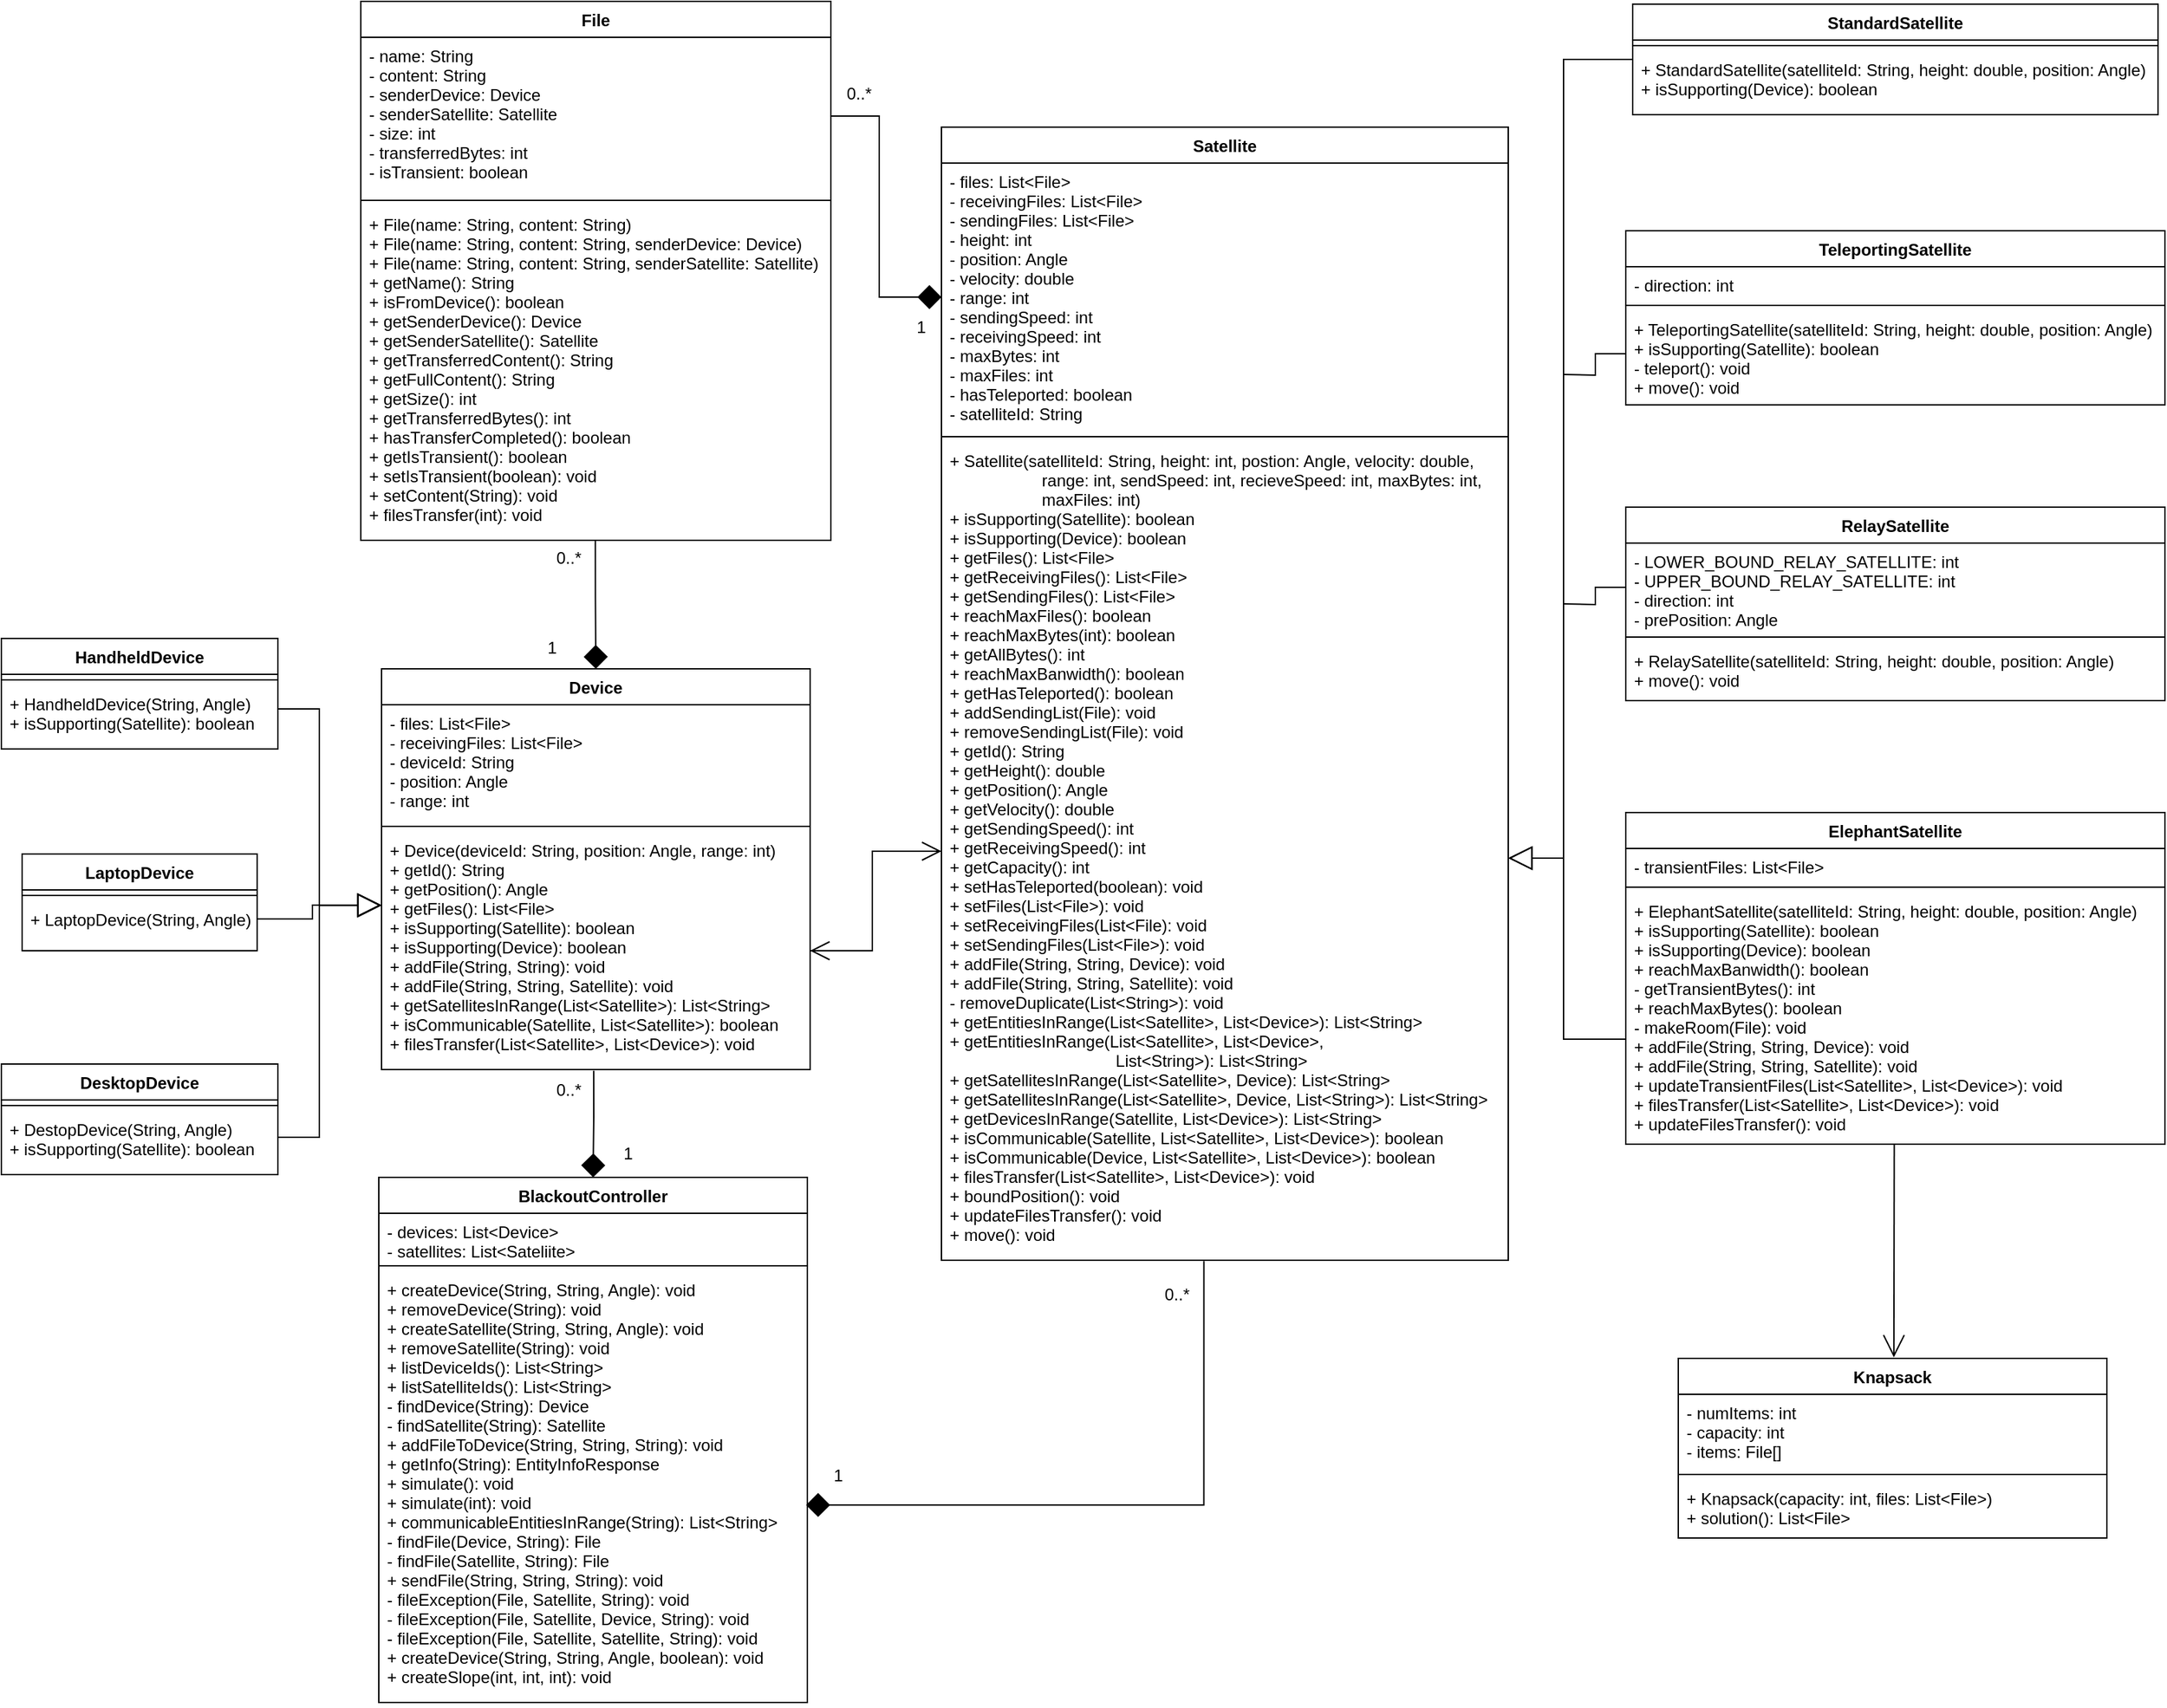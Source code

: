 <mxfile version="20.4.0" type="device"><diagram id="C5RBs43oDa-KdzZeNtuy" name="Page-1"><mxGraphModel dx="3793" dy="2566" grid="1" gridSize="10" guides="1" tooltips="1" connect="0" arrows="1" fold="1" page="1" pageScale="1" pageWidth="827" pageHeight="1169" math="0" shadow="0"><root><mxCell id="WIyWlLk6GJQsqaUBKTNV-0"/><mxCell id="WIyWlLk6GJQsqaUBKTNV-1" parent="WIyWlLk6GJQsqaUBKTNV-0"/><mxCell id="zkfFHV4jXpPFQw0GAbJ--0" value="Device" style="swimlane;fontStyle=1;align=center;verticalAlign=top;childLayout=stackLayout;horizontal=1;startSize=26;horizontalStack=0;resizeParent=1;resizeLast=0;collapsible=1;marginBottom=0;rounded=0;shadow=0;strokeWidth=1;" parent="WIyWlLk6GJQsqaUBKTNV-1" vertex="1"><mxGeometry x="145" y="-99" width="310" height="290" as="geometry"><mxRectangle x="230" y="140" width="160" height="26" as="alternateBounds"/></mxGeometry></mxCell><mxCell id="zkfFHV4jXpPFQw0GAbJ--1" value="- files: List&lt;File&gt;&#10;- receivingFiles: List&lt;File&gt;&#10;- deviceId: String&#10;- position: Angle&#10;- range: int" style="text;align=left;verticalAlign=top;spacingLeft=4;spacingRight=4;overflow=hidden;rotatable=0;points=[[0,0.5],[1,0.5]];portConstraint=eastwest;" parent="zkfFHV4jXpPFQw0GAbJ--0" vertex="1"><mxGeometry y="26" width="310" height="84" as="geometry"/></mxCell><mxCell id="zkfFHV4jXpPFQw0GAbJ--4" value="" style="line;html=1;strokeWidth=1;align=left;verticalAlign=middle;spacingTop=-1;spacingLeft=3;spacingRight=3;rotatable=0;labelPosition=right;points=[];portConstraint=eastwest;" parent="zkfFHV4jXpPFQw0GAbJ--0" vertex="1"><mxGeometry y="110" width="310" height="8" as="geometry"/></mxCell><mxCell id="zkfFHV4jXpPFQw0GAbJ--5" value="+ Device(deviceId: String, position: Angle, range: int)&#10;+ getId(): String&#10;+ getPosition(): Angle&#10;+ getFiles(): List&lt;File&gt;&#10;+ isSupporting(Satellite): boolean&#10;+ isSupporting(Device): boolean&#10;+ addFile(String, String): void&#10;+ addFile(String, String, Satellite): void&#10;+ getSatellitesInRange(List&lt;Satellite&gt;): List&lt;String&gt;&#10;+ isCommunicable(Satellite, List&lt;Satellite&gt;): boolean&#10;+ filesTransfer(List&lt;Satellite&gt;, List&lt;Device&gt;): void" style="text;align=left;verticalAlign=top;spacingLeft=4;spacingRight=4;overflow=hidden;rotatable=0;points=[[0,0.5],[1,0.5]];portConstraint=eastwest;" parent="zkfFHV4jXpPFQw0GAbJ--0" vertex="1"><mxGeometry y="118" width="310" height="172" as="geometry"/></mxCell><mxCell id="zkfFHV4jXpPFQw0GAbJ--6" value="HandheldDevice" style="swimlane;fontStyle=1;align=center;verticalAlign=top;childLayout=stackLayout;horizontal=1;startSize=26;horizontalStack=0;resizeParent=1;resizeLast=0;collapsible=1;marginBottom=0;rounded=0;shadow=0;strokeWidth=1;" parent="WIyWlLk6GJQsqaUBKTNV-1" vertex="1"><mxGeometry x="-130" y="-121" width="200" height="80" as="geometry"><mxRectangle x="130" y="380" width="160" height="26" as="alternateBounds"/></mxGeometry></mxCell><mxCell id="zkfFHV4jXpPFQw0GAbJ--9" value="" style="line;html=1;strokeWidth=1;align=left;verticalAlign=middle;spacingTop=-1;spacingLeft=3;spacingRight=3;rotatable=0;labelPosition=right;points=[];portConstraint=eastwest;" parent="zkfFHV4jXpPFQw0GAbJ--6" vertex="1"><mxGeometry y="26" width="200" height="8" as="geometry"/></mxCell><mxCell id="zkfFHV4jXpPFQw0GAbJ--11" value="+ HandheldDevice(String, Angle)&#10;+ isSupporting(Satellite): boolean" style="text;align=left;verticalAlign=top;spacingLeft=4;spacingRight=4;overflow=hidden;rotatable=0;points=[[0,0.5],[1,0.5]];portConstraint=eastwest;" parent="zkfFHV4jXpPFQw0GAbJ--6" vertex="1"><mxGeometry y="34" width="200" height="46" as="geometry"/></mxCell><mxCell id="nNRCsOj302JkvSV0dIT5-0" value="LaptopDevice" style="swimlane;fontStyle=1;align=center;verticalAlign=top;childLayout=stackLayout;horizontal=1;startSize=26;horizontalStack=0;resizeParent=1;resizeLast=0;collapsible=1;marginBottom=0;rounded=0;shadow=0;strokeWidth=1;" parent="WIyWlLk6GJQsqaUBKTNV-1" vertex="1"><mxGeometry x="-115" y="35" width="170" height="70" as="geometry"><mxRectangle x="130" y="380" width="160" height="26" as="alternateBounds"/></mxGeometry></mxCell><mxCell id="nNRCsOj302JkvSV0dIT5-3" value="" style="line;html=1;strokeWidth=1;align=left;verticalAlign=middle;spacingTop=-1;spacingLeft=3;spacingRight=3;rotatable=0;labelPosition=right;points=[];portConstraint=eastwest;" parent="nNRCsOj302JkvSV0dIT5-0" vertex="1"><mxGeometry y="26" width="170" height="8" as="geometry"/></mxCell><mxCell id="nNRCsOj302JkvSV0dIT5-5" value="+ LaptopDevice(String, Angle)" style="text;align=left;verticalAlign=top;spacingLeft=4;spacingRight=4;overflow=hidden;rotatable=0;points=[[0,0.5],[1,0.5]];portConstraint=eastwest;" parent="nNRCsOj302JkvSV0dIT5-0" vertex="1"><mxGeometry y="34" width="170" height="26" as="geometry"/></mxCell><mxCell id="nNRCsOj302JkvSV0dIT5-45" style="edgeStyle=orthogonalEdgeStyle;rounded=0;orthogonalLoop=1;jettySize=auto;html=1;exitX=1;exitY=0.5;exitDx=0;exitDy=0;entryX=0;entryY=0.5;entryDx=0;entryDy=0;strokeWidth=1;endArrow=block;endFill=0;endSize=15;" parent="WIyWlLk6GJQsqaUBKTNV-1" edge="1"><mxGeometry relative="1" as="geometry"><Array as="points"><mxPoint x="70" y="240"/><mxPoint x="100" y="240"/><mxPoint x="100" y="72"/></Array><mxPoint x="70.0" y="194" as="sourcePoint"/><mxPoint x="145.0" y="72" as="targetPoint"/></mxGeometry></mxCell><mxCell id="nNRCsOj302JkvSV0dIT5-8" value="DesktopDevice" style="swimlane;fontStyle=1;align=center;verticalAlign=top;childLayout=stackLayout;horizontal=1;startSize=26;horizontalStack=0;resizeParent=1;resizeLast=0;collapsible=1;marginBottom=0;rounded=0;shadow=0;strokeWidth=1;" parent="WIyWlLk6GJQsqaUBKTNV-1" vertex="1"><mxGeometry x="-130" y="187" width="200" height="80" as="geometry"><mxRectangle x="130" y="380" width="160" height="26" as="alternateBounds"/></mxGeometry></mxCell><mxCell id="nNRCsOj302JkvSV0dIT5-9" value="" style="line;html=1;strokeWidth=1;align=left;verticalAlign=middle;spacingTop=-1;spacingLeft=3;spacingRight=3;rotatable=0;labelPosition=right;points=[];portConstraint=eastwest;" parent="nNRCsOj302JkvSV0dIT5-8" vertex="1"><mxGeometry y="26" width="200" height="8" as="geometry"/></mxCell><mxCell id="nNRCsOj302JkvSV0dIT5-10" value="+ DestopDevice(String, Angle)&#10;+ isSupporting(Satellite): boolean" style="text;align=left;verticalAlign=top;spacingLeft=4;spacingRight=4;overflow=hidden;rotatable=0;points=[[0,0.5],[1,0.5]];portConstraint=eastwest;" parent="nNRCsOj302JkvSV0dIT5-8" vertex="1"><mxGeometry y="34" width="200" height="46" as="geometry"/></mxCell><mxCell id="nNRCsOj302JkvSV0dIT5-15" value="File" style="swimlane;fontStyle=1;align=center;verticalAlign=top;childLayout=stackLayout;horizontal=1;startSize=26;horizontalStack=0;resizeParent=1;resizeLast=0;collapsible=1;marginBottom=0;rounded=0;shadow=0;strokeWidth=1;" parent="WIyWlLk6GJQsqaUBKTNV-1" vertex="1"><mxGeometry x="130" y="-582" width="340" height="390" as="geometry"><mxRectangle x="230" y="140" width="160" height="26" as="alternateBounds"/></mxGeometry></mxCell><mxCell id="nNRCsOj302JkvSV0dIT5-16" value="- name: String&#10;- content: String&#10;- senderDevice: Device&#10;- senderSatellite: Satellite&#10;- size: int&#10;- transferredBytes: int&#10;- isTransient: boolean" style="text;align=left;verticalAlign=top;spacingLeft=4;spacingRight=4;overflow=hidden;rotatable=0;points=[[0,0.5],[1,0.5]];portConstraint=eastwest;" parent="nNRCsOj302JkvSV0dIT5-15" vertex="1"><mxGeometry y="26" width="340" height="114" as="geometry"/></mxCell><mxCell id="nNRCsOj302JkvSV0dIT5-17" value="" style="line;html=1;strokeWidth=1;align=left;verticalAlign=middle;spacingTop=-1;spacingLeft=3;spacingRight=3;rotatable=0;labelPosition=right;points=[];portConstraint=eastwest;" parent="nNRCsOj302JkvSV0dIT5-15" vertex="1"><mxGeometry y="140" width="340" height="8" as="geometry"/></mxCell><mxCell id="nNRCsOj302JkvSV0dIT5-18" value="+ File(name: String, content: String)&#10;+ File(name: String, content: String, senderDevice: Device)&#10;+ File(name: String, content: String, senderSatellite: Satellite)&#10;+ getName(): String&#10;+ isFromDevice(): boolean&#10;+ getSenderDevice(): Device&#10;+ getSenderSatellite(): Satellite&#10;+ getTransferredContent(): String&#10;+ getFullContent(): String&#10;+ getSize(): int&#10;+ getTransferredBytes(): int&#10;+ hasTransferCompleted(): boolean&#10;+ getIsTransient(): boolean&#10;+ setIsTransient(boolean): void&#10;+ setContent(String): void&#10;+ filesTransfer(int): void" style="text;align=left;verticalAlign=top;spacingLeft=4;spacingRight=4;overflow=hidden;rotatable=0;points=[[0,0.5],[1,0.5]];portConstraint=eastwest;" parent="nNRCsOj302JkvSV0dIT5-15" vertex="1"><mxGeometry y="148" width="340" height="242" as="geometry"/></mxCell><mxCell id="nNRCsOj302JkvSV0dIT5-22" value="1" style="text;html=1;align=center;verticalAlign=middle;resizable=0;points=[];autosize=1;strokeColor=none;fillColor=none;" parent="WIyWlLk6GJQsqaUBKTNV-1" vertex="1"><mxGeometry x="253" y="-129" width="30" height="30" as="geometry"/></mxCell><mxCell id="nNRCsOj302JkvSV0dIT5-23" value="0..*" style="text;html=1;align=center;verticalAlign=middle;resizable=0;points=[];autosize=1;strokeColor=none;fillColor=none;" parent="WIyWlLk6GJQsqaUBKTNV-1" vertex="1"><mxGeometry x="260" y="-194" width="40" height="30" as="geometry"/></mxCell><mxCell id="nNRCsOj302JkvSV0dIT5-24" value="Satellite" style="swimlane;fontStyle=1;align=center;verticalAlign=top;childLayout=stackLayout;horizontal=1;startSize=26;horizontalStack=0;resizeParent=1;resizeLast=0;collapsible=1;marginBottom=0;rounded=0;shadow=0;strokeWidth=1;" parent="WIyWlLk6GJQsqaUBKTNV-1" vertex="1"><mxGeometry x="550" y="-491" width="410" height="820" as="geometry"><mxRectangle x="230" y="140" width="160" height="26" as="alternateBounds"/></mxGeometry></mxCell><mxCell id="nNRCsOj302JkvSV0dIT5-25" value="- files: List&lt;File&gt;&#10;- receivingFiles: List&lt;File&gt;&#10;- sendingFiles: List&lt;File&gt;&#10;- height: int&#10;- position: Angle&#10;- velocity: double&#10;- range: int&#10;- sendingSpeed: int&#10;- receivingSpeed: int&#10;- maxBytes: int&#10;- maxFiles: int&#10;- hasTeleported: boolean&#10;- satelliteId: String" style="text;align=left;verticalAlign=top;spacingLeft=4;spacingRight=4;overflow=hidden;rotatable=0;points=[[0,0.5],[1,0.5]];portConstraint=eastwest;" parent="nNRCsOj302JkvSV0dIT5-24" vertex="1"><mxGeometry y="26" width="410" height="194" as="geometry"/></mxCell><mxCell id="nNRCsOj302JkvSV0dIT5-26" value="" style="line;html=1;strokeWidth=1;align=left;verticalAlign=middle;spacingTop=-1;spacingLeft=3;spacingRight=3;rotatable=0;labelPosition=right;points=[];portConstraint=eastwest;" parent="nNRCsOj302JkvSV0dIT5-24" vertex="1"><mxGeometry y="220" width="410" height="8" as="geometry"/></mxCell><mxCell id="nNRCsOj302JkvSV0dIT5-27" value="+ Satellite(satelliteId: String, height: int, postion: Angle, velocity: double,&#10;                    range: int, sendSpeed: int, recieveSpeed: int, maxBytes: int,&#10;                    maxFiles: int)&#10;+ isSupporting(Satellite): boolean&#10;+ isSupporting(Device): boolean&#10;+ getFiles(): List&lt;File&gt;&#10;+ getReceivingFiles(): List&lt;File&gt;&#10;+ getSendingFiles(): List&lt;File&gt;&#10;+ reachMaxFiles(): boolean&#10;+ reachMaxBytes(int): boolean&#10;+ getAllBytes(): int&#10;+ reachMaxBanwidth(): boolean&#10;+ getHasTeleported(): boolean&#10;+ addSendingList(File): void&#10;+ removeSendingList(File): void&#10;+ getId(): String&#10;+ getHeight(): double&#10;+ getPosition(): Angle&#10;+ getVelocity(): double&#10;+ getSendingSpeed(): int&#10;+ getReceivingSpeed(): int&#10;+ getCapacity(): int&#10;+ setHasTeleported(boolean): void&#10;+ setFiles(List&lt;File&gt;): void&#10;+ setReceivingFiles(List&lt;File): void&#10;+ setSendingFiles(List&lt;File&gt;): void&#10;+ addFile(String, String, Device): void&#10;+ addFile(String, String, Satellite): void&#10;- removeDuplicate(List&lt;String&gt;): void&#10;+ getEntitiesInRange(List&lt;Satellite&gt;, List&lt;Device&gt;): List&lt;String&gt;&#10;+ getEntitiesInRange(List&lt;Satellite&gt;, List&lt;Device&gt;, &#10;                                    List&lt;String&gt;): List&lt;String&gt;&#10;+ getSatellitesInRange(List&lt;Satellite&gt;, Device): List&lt;String&gt;&#10;+ getSatellitesInRange(List&lt;Satellite&gt;, Device, List&lt;String&gt;): List&lt;String&gt;&#10;+ getDevicesInRange(Satellite, List&lt;Device&gt;): List&lt;String&gt;&#10;+ isCommunicable(Satellite, List&lt;Satellite&gt;, List&lt;Device&gt;): boolean&#10;+ isCommunicable(Device, List&lt;Satellite&gt;, List&lt;Device&gt;): boolean&#10;+ filesTransfer(List&lt;Satellite&gt;, List&lt;Device&gt;): void&#10;+ boundPosition(): void&#10;+ updateFilesTransfer(): void&#10;+ move(): void" style="text;align=left;verticalAlign=top;spacingLeft=4;spacingRight=4;overflow=hidden;rotatable=0;points=[[0,0.5],[1,0.5]];portConstraint=eastwest;" parent="nNRCsOj302JkvSV0dIT5-24" vertex="1"><mxGeometry y="228" width="410" height="592" as="geometry"/></mxCell><mxCell id="nNRCsOj302JkvSV0dIT5-32" value="0..*" style="text;html=1;align=center;verticalAlign=middle;resizable=0;points=[];autosize=1;strokeColor=none;fillColor=none;" parent="WIyWlLk6GJQsqaUBKTNV-1" vertex="1"><mxGeometry x="470" y="-530" width="40" height="30" as="geometry"/></mxCell><mxCell id="nNRCsOj302JkvSV0dIT5-37" style="edgeStyle=orthogonalEdgeStyle;rounded=0;orthogonalLoop=1;jettySize=auto;html=1;exitX=1;exitY=0.5;exitDx=0;exitDy=0;entryX=0;entryY=0.5;entryDx=0;entryDy=0;strokeWidth=1;endArrow=diamond;endFill=1;endSize=15;" parent="WIyWlLk6GJQsqaUBKTNV-1" source="nNRCsOj302JkvSV0dIT5-16" target="nNRCsOj302JkvSV0dIT5-25" edge="1"><mxGeometry relative="1" as="geometry"/></mxCell><mxCell id="nNRCsOj302JkvSV0dIT5-42" style="edgeStyle=orthogonalEdgeStyle;rounded=0;orthogonalLoop=1;jettySize=auto;html=1;strokeWidth=1;endArrow=block;endFill=0;endSize=15;" parent="WIyWlLk6GJQsqaUBKTNV-1" source="nNRCsOj302JkvSV0dIT5-5" edge="1"><mxGeometry relative="1" as="geometry"><Array as="points"><mxPoint x="95" y="82"/><mxPoint x="95" y="72"/></Array><mxPoint x="60" y="70" as="sourcePoint"/><mxPoint x="145" y="72" as="targetPoint"/></mxGeometry></mxCell><mxCell id="nNRCsOj302JkvSV0dIT5-46" style="edgeStyle=orthogonalEdgeStyle;rounded=0;orthogonalLoop=1;jettySize=auto;html=1;exitX=1;exitY=0.5;exitDx=0;exitDy=0;entryX=0;entryY=0.31;entryDx=0;entryDy=0;strokeWidth=1;endArrow=block;endFill=0;endSize=15;entryPerimeter=0;" parent="WIyWlLk6GJQsqaUBKTNV-1" source="zkfFHV4jXpPFQw0GAbJ--11" target="zkfFHV4jXpPFQw0GAbJ--5" edge="1"><mxGeometry relative="1" as="geometry"><Array as="points"><mxPoint x="70" y="-70"/><mxPoint x="100" y="-70"/><mxPoint x="100" y="72"/></Array></mxGeometry></mxCell><mxCell id="nNRCsOj302JkvSV0dIT5-90" style="edgeStyle=orthogonalEdgeStyle;rounded=0;orthogonalLoop=1;jettySize=auto;html=1;strokeWidth=1;endArrow=block;endFill=0;endSize=15;" parent="WIyWlLk6GJQsqaUBKTNV-1" source="nNRCsOj302JkvSV0dIT5-47" target="nNRCsOj302JkvSV0dIT5-27" edge="1"><mxGeometry relative="1" as="geometry"><Array as="points"><mxPoint x="1000" y="-540"/><mxPoint x="1000" y="38"/></Array></mxGeometry></mxCell><mxCell id="nNRCsOj302JkvSV0dIT5-47" value="StandardSatellite" style="swimlane;fontStyle=1;align=center;verticalAlign=top;childLayout=stackLayout;horizontal=1;startSize=26;horizontalStack=0;resizeParent=1;resizeLast=0;collapsible=1;marginBottom=0;rounded=0;shadow=0;strokeWidth=1;" parent="WIyWlLk6GJQsqaUBKTNV-1" vertex="1"><mxGeometry x="1050" y="-580" width="380" height="80" as="geometry"><mxRectangle x="230" y="140" width="160" height="26" as="alternateBounds"/></mxGeometry></mxCell><mxCell id="nNRCsOj302JkvSV0dIT5-49" value="" style="line;html=1;strokeWidth=1;align=left;verticalAlign=middle;spacingTop=-1;spacingLeft=3;spacingRight=3;rotatable=0;labelPosition=right;points=[];portConstraint=eastwest;" parent="nNRCsOj302JkvSV0dIT5-47" vertex="1"><mxGeometry y="26" width="380" height="8" as="geometry"/></mxCell><mxCell id="nNRCsOj302JkvSV0dIT5-50" value="+ StandardSatellite(satelliteId: String, height: double, position: Angle)&#10;+ isSupporting(Device): boolean" style="text;align=left;verticalAlign=top;spacingLeft=4;spacingRight=4;overflow=hidden;rotatable=0;points=[[0,0.5],[1,0.5]];portConstraint=eastwest;" parent="nNRCsOj302JkvSV0dIT5-47" vertex="1"><mxGeometry y="34" width="380" height="46" as="geometry"/></mxCell><mxCell id="nNRCsOj302JkvSV0dIT5-51" style="edgeStyle=orthogonalEdgeStyle;rounded=0;orthogonalLoop=1;jettySize=auto;html=1;entryX=0.5;entryY=0;entryDx=0;entryDy=0;strokeWidth=1;endArrow=diamond;endFill=1;endSize=15;exitX=0.499;exitY=0.999;exitDx=0;exitDy=0;exitPerimeter=0;" parent="WIyWlLk6GJQsqaUBKTNV-1" source="nNRCsOj302JkvSV0dIT5-18" target="zkfFHV4jXpPFQw0GAbJ--0" edge="1"><mxGeometry relative="1" as="geometry"><mxPoint x="300" y="-100" as="sourcePoint"/><Array as="points"/></mxGeometry></mxCell><mxCell id="nNRCsOj302JkvSV0dIT5-52" value="TeleportingSatellite" style="swimlane;fontStyle=1;align=center;verticalAlign=top;childLayout=stackLayout;horizontal=1;startSize=26;horizontalStack=0;resizeParent=1;resizeLast=0;collapsible=1;marginBottom=0;rounded=0;shadow=0;strokeWidth=1;" parent="WIyWlLk6GJQsqaUBKTNV-1" vertex="1"><mxGeometry x="1045" y="-416" width="390" height="126" as="geometry"><mxRectangle x="230" y="140" width="160" height="26" as="alternateBounds"/></mxGeometry></mxCell><mxCell id="nNRCsOj302JkvSV0dIT5-53" value="- direction: int" style="text;align=left;verticalAlign=top;spacingLeft=4;spacingRight=4;overflow=hidden;rotatable=0;points=[[0,0.5],[1,0.5]];portConstraint=eastwest;" parent="nNRCsOj302JkvSV0dIT5-52" vertex="1"><mxGeometry y="26" width="390" height="24" as="geometry"/></mxCell><mxCell id="nNRCsOj302JkvSV0dIT5-54" value="" style="line;html=1;strokeWidth=1;align=left;verticalAlign=middle;spacingTop=-1;spacingLeft=3;spacingRight=3;rotatable=0;labelPosition=right;points=[];portConstraint=eastwest;" parent="nNRCsOj302JkvSV0dIT5-52" vertex="1"><mxGeometry y="50" width="390" height="8" as="geometry"/></mxCell><mxCell id="nNRCsOj302JkvSV0dIT5-55" value="+ TeleportingSatellite(satelliteId: String, height: double, position: Angle)&#10;+ isSupporting(Satellite): boolean&#10;- teleport(): void&#10;+ move(): void" style="text;align=left;verticalAlign=top;spacingLeft=4;spacingRight=4;overflow=hidden;rotatable=0;points=[[0,0.5],[1,0.5]];portConstraint=eastwest;" parent="nNRCsOj302JkvSV0dIT5-52" vertex="1"><mxGeometry y="58" width="390" height="62" as="geometry"/></mxCell><mxCell id="nNRCsOj302JkvSV0dIT5-56" value="RelaySatellite" style="swimlane;fontStyle=1;align=center;verticalAlign=top;childLayout=stackLayout;horizontal=1;startSize=26;horizontalStack=0;resizeParent=1;resizeLast=0;collapsible=1;marginBottom=0;rounded=0;shadow=0;strokeWidth=1;" parent="WIyWlLk6GJQsqaUBKTNV-1" vertex="1"><mxGeometry x="1045" y="-216" width="390" height="140" as="geometry"><mxRectangle x="230" y="140" width="160" height="26" as="alternateBounds"/></mxGeometry></mxCell><mxCell id="nNRCsOj302JkvSV0dIT5-57" value="- LOWER_BOUND_RELAY_SATELLITE: int&#10;- UPPER_BOUND_RELAY_SATELLITE: int&#10;- direction: int&#10;- prePosition: Angle" style="text;align=left;verticalAlign=top;spacingLeft=4;spacingRight=4;overflow=hidden;rotatable=0;points=[[0,0.5],[1,0.5]];portConstraint=eastwest;" parent="nNRCsOj302JkvSV0dIT5-56" vertex="1"><mxGeometry y="26" width="390" height="64" as="geometry"/></mxCell><mxCell id="nNRCsOj302JkvSV0dIT5-58" value="" style="line;html=1;strokeWidth=1;align=left;verticalAlign=middle;spacingTop=-1;spacingLeft=3;spacingRight=3;rotatable=0;labelPosition=right;points=[];portConstraint=eastwest;" parent="nNRCsOj302JkvSV0dIT5-56" vertex="1"><mxGeometry y="90" width="390" height="8" as="geometry"/></mxCell><mxCell id="nNRCsOj302JkvSV0dIT5-59" value="+ RelaySatellite(satelliteId: String, height: double, position: Angle)&#10;+ move(): void" style="text;align=left;verticalAlign=top;spacingLeft=4;spacingRight=4;overflow=hidden;rotatable=0;points=[[0,0.5],[1,0.5]];portConstraint=eastwest;" parent="nNRCsOj302JkvSV0dIT5-56" vertex="1"><mxGeometry y="98" width="390" height="42" as="geometry"/></mxCell><mxCell id="nNRCsOj302JkvSV0dIT5-60" value="ElephantSatellite" style="swimlane;fontStyle=1;align=center;verticalAlign=top;childLayout=stackLayout;horizontal=1;startSize=26;horizontalStack=0;resizeParent=1;resizeLast=0;collapsible=1;marginBottom=0;rounded=0;shadow=0;strokeWidth=1;" parent="WIyWlLk6GJQsqaUBKTNV-1" vertex="1"><mxGeometry x="1045" y="5" width="390" height="240" as="geometry"><mxRectangle x="230" y="140" width="160" height="26" as="alternateBounds"/></mxGeometry></mxCell><mxCell id="nNRCsOj302JkvSV0dIT5-61" value="- transientFiles: List&lt;File&gt;" style="text;align=left;verticalAlign=top;spacingLeft=4;spacingRight=4;overflow=hidden;rotatable=0;points=[[0,0.5],[1,0.5]];portConstraint=eastwest;" parent="nNRCsOj302JkvSV0dIT5-60" vertex="1"><mxGeometry y="26" width="390" height="24" as="geometry"/></mxCell><mxCell id="nNRCsOj302JkvSV0dIT5-62" value="" style="line;html=1;strokeWidth=1;align=left;verticalAlign=middle;spacingTop=-1;spacingLeft=3;spacingRight=3;rotatable=0;labelPosition=right;points=[];portConstraint=eastwest;" parent="nNRCsOj302JkvSV0dIT5-60" vertex="1"><mxGeometry y="50" width="390" height="8" as="geometry"/></mxCell><mxCell id="nNRCsOj302JkvSV0dIT5-63" value="+ ElephantSatellite(satelliteId: String, height: double, position: Angle)&#10;+ isSupporting(Satellite): boolean&#10;+ isSupporting(Device): boolean&#10;+ reachMaxBanwidth(): boolean&#10;- getTransientBytes(): int&#10;+ reachMaxBytes(): boolean&#10;- makeRoom(File): void&#10;+ addFile(String, String, Device): void&#10;+ addFile(String, String, Satellite): void&#10;+ updateTransientFiles(List&lt;Satellite&gt;, List&lt;Device&gt;): void&#10;+ filesTransfer(List&lt;Satellite&gt;, List&lt;Device&gt;): void&#10;+ updateFilesTransfer(): void" style="text;align=left;verticalAlign=top;spacingLeft=4;spacingRight=4;overflow=hidden;rotatable=0;points=[[0,0.5],[1,0.5]];portConstraint=eastwest;" parent="nNRCsOj302JkvSV0dIT5-60" vertex="1"><mxGeometry y="58" width="390" height="182" as="geometry"/></mxCell><mxCell id="nNRCsOj302JkvSV0dIT5-69" style="edgeStyle=orthogonalEdgeStyle;rounded=0;orthogonalLoop=1;jettySize=auto;html=1;exitX=0;exitY=0.5;exitDx=0;exitDy=0;entryX=1;entryY=0.5;entryDx=0;entryDy=0;strokeWidth=1;endArrow=block;endFill=0;endSize=15;" parent="WIyWlLk6GJQsqaUBKTNV-1" edge="1"><mxGeometry relative="1" as="geometry"><Array as="points"><mxPoint x="1045" y="169"/><mxPoint x="1000" y="169"/><mxPoint x="1000" y="38"/></Array><mxPoint x="1045" y="159" as="sourcePoint"/><mxPoint x="960" y="38" as="targetPoint"/></mxGeometry></mxCell><mxCell id="nNRCsOj302JkvSV0dIT5-73" value="BlackoutController" style="swimlane;fontStyle=1;align=center;verticalAlign=top;childLayout=stackLayout;horizontal=1;startSize=26;horizontalStack=0;resizeParent=1;resizeLast=0;collapsible=1;marginBottom=0;rounded=0;shadow=0;strokeWidth=1;" parent="WIyWlLk6GJQsqaUBKTNV-1" vertex="1"><mxGeometry x="143" y="269" width="310" height="380" as="geometry"><mxRectangle x="230" y="140" width="160" height="26" as="alternateBounds"/></mxGeometry></mxCell><mxCell id="nNRCsOj302JkvSV0dIT5-74" value="- devices: List&lt;Device&gt;&#10;- satellites: List&lt;Sateliite&gt;" style="text;align=left;verticalAlign=top;spacingLeft=4;spacingRight=4;overflow=hidden;rotatable=0;points=[[0,0.5],[1,0.5]];portConstraint=eastwest;" parent="nNRCsOj302JkvSV0dIT5-73" vertex="1"><mxGeometry y="26" width="310" height="34" as="geometry"/></mxCell><mxCell id="nNRCsOj302JkvSV0dIT5-75" value="" style="line;html=1;strokeWidth=1;align=left;verticalAlign=middle;spacingTop=-1;spacingLeft=3;spacingRight=3;rotatable=0;labelPosition=right;points=[];portConstraint=eastwest;" parent="nNRCsOj302JkvSV0dIT5-73" vertex="1"><mxGeometry y="60" width="310" height="8" as="geometry"/></mxCell><mxCell id="NweCt3KsGqUEDfKlsjKp-1" value="+ createDevice(String, String, Angle): void&#10;+ removeDevice(String): void&#10;+ createSatellite(String, String, Angle): void&#10;+ removeSatellite(String): void&#10;+ listDeviceIds(): List&lt;String&gt;&#10;+ listSatelliteIds(): List&lt;String&gt;&#10;- findDevice(String): Device&#10;- findSatellite(String): Satellite&#10;+ addFileToDevice(String, String, String): void&#10;+ getInfo(String): EntityInfoResponse&#10;+ simulate(): void&#10;+ simulate(int): void&#10;+ communicableEntitiesInRange(String): List&lt;String&gt;&#10;- findFile(Device, String): File&#10;- findFile(Satellite, String): File&#10;+ sendFile(String, String, String): void&#10;- fileException(File, Satellite, String): void&#10;- fileException(File, Satellite, Device, String): void&#10;- fileException(File, Satellite, Satellite, String): void&#10;+ createDevice(String, String, Angle, boolean): void&#10;+ createSlope(int, int, int): void" style="text;align=left;verticalAlign=top;spacingLeft=4;spacingRight=4;overflow=hidden;rotatable=0;points=[[0,0.5],[1,0.5]];portConstraint=eastwest;" parent="nNRCsOj302JkvSV0dIT5-73" vertex="1"><mxGeometry y="68" width="310" height="312" as="geometry"/></mxCell><mxCell id="nNRCsOj302JkvSV0dIT5-77" value="Knapsack" style="swimlane;fontStyle=1;align=center;verticalAlign=top;childLayout=stackLayout;horizontal=1;startSize=26;horizontalStack=0;resizeParent=1;resizeLast=0;collapsible=1;marginBottom=0;rounded=0;shadow=0;strokeWidth=1;" parent="WIyWlLk6GJQsqaUBKTNV-1" vertex="1"><mxGeometry x="1083" y="400" width="310" height="130" as="geometry"><mxRectangle x="230" y="140" width="160" height="26" as="alternateBounds"/></mxGeometry></mxCell><mxCell id="nNRCsOj302JkvSV0dIT5-78" value="- numItems: int&#10;- capacity: int&#10;- items: File[]" style="text;align=left;verticalAlign=top;spacingLeft=4;spacingRight=4;overflow=hidden;rotatable=0;points=[[0,0.5],[1,0.5]];portConstraint=eastwest;" parent="nNRCsOj302JkvSV0dIT5-77" vertex="1"><mxGeometry y="26" width="310" height="54" as="geometry"/></mxCell><mxCell id="nNRCsOj302JkvSV0dIT5-79" value="" style="line;html=1;strokeWidth=1;align=left;verticalAlign=middle;spacingTop=-1;spacingLeft=3;spacingRight=3;rotatable=0;labelPosition=right;points=[];portConstraint=eastwest;" parent="nNRCsOj302JkvSV0dIT5-77" vertex="1"><mxGeometry y="80" width="310" height="8" as="geometry"/></mxCell><mxCell id="nNRCsOj302JkvSV0dIT5-80" value="+ Knapsack(capacity: int, files: List&lt;File&gt;)&#10;+ solution(): List&lt;File&gt;" style="text;align=left;verticalAlign=top;spacingLeft=4;spacingRight=4;overflow=hidden;rotatable=0;points=[[0,0.5],[1,0.5]];portConstraint=eastwest;" parent="nNRCsOj302JkvSV0dIT5-77" vertex="1"><mxGeometry y="88" width="310" height="42" as="geometry"/></mxCell><mxCell id="nNRCsOj302JkvSV0dIT5-82" style="edgeStyle=orthogonalEdgeStyle;rounded=0;orthogonalLoop=1;jettySize=auto;html=1;exitX=0.495;exitY=1.005;exitDx=0;exitDy=0;entryX=0.5;entryY=0;entryDx=0;entryDy=0;strokeWidth=1;endArrow=diamond;endFill=1;endSize=15;exitPerimeter=0;" parent="WIyWlLk6GJQsqaUBKTNV-1" source="zkfFHV4jXpPFQw0GAbJ--5" target="nNRCsOj302JkvSV0dIT5-73" edge="1"><mxGeometry relative="1" as="geometry"/></mxCell><mxCell id="nNRCsOj302JkvSV0dIT5-84" value="0..*" style="text;html=1;align=center;verticalAlign=middle;resizable=0;points=[];autosize=1;strokeColor=none;fillColor=none;" parent="WIyWlLk6GJQsqaUBKTNV-1" vertex="1"><mxGeometry x="260" y="191" width="40" height="30" as="geometry"/></mxCell><mxCell id="nNRCsOj302JkvSV0dIT5-88" value="" style="edgeStyle=orthogonalEdgeStyle;rounded=0;orthogonalLoop=1;jettySize=auto;html=1;strokeWidth=1;endArrow=diamond;endFill=1;endSize=15;exitX=0.463;exitY=1.001;exitDx=0;exitDy=0;exitPerimeter=0;entryX=0.997;entryY=0.542;entryDx=0;entryDy=0;entryPerimeter=0;" parent="WIyWlLk6GJQsqaUBKTNV-1" source="nNRCsOj302JkvSV0dIT5-27" target="NweCt3KsGqUEDfKlsjKp-1" edge="1"><mxGeometry relative="1" as="geometry"><mxPoint x="460" y="510" as="targetPoint"/></mxGeometry></mxCell><mxCell id="nNRCsOj302JkvSV0dIT5-85" value="0..*" style="text;html=1;align=center;verticalAlign=middle;resizable=0;points=[];autosize=1;strokeColor=none;fillColor=none;" parent="WIyWlLk6GJQsqaUBKTNV-1" vertex="1"><mxGeometry x="700" y="339" width="40" height="30" as="geometry"/></mxCell><mxCell id="nNRCsOj302JkvSV0dIT5-86" value="1" style="text;html=1;align=center;verticalAlign=middle;resizable=0;points=[];autosize=1;strokeColor=none;fillColor=none;" parent="WIyWlLk6GJQsqaUBKTNV-1" vertex="1"><mxGeometry x="308" y="237" width="30" height="30" as="geometry"/></mxCell><mxCell id="nNRCsOj302JkvSV0dIT5-89" value="1" style="text;html=1;align=center;verticalAlign=middle;resizable=0;points=[];autosize=1;strokeColor=none;fillColor=none;" parent="WIyWlLk6GJQsqaUBKTNV-1" vertex="1"><mxGeometry x="460" y="470" width="30" height="30" as="geometry"/></mxCell><mxCell id="nNRCsOj302JkvSV0dIT5-93" style="edgeStyle=orthogonalEdgeStyle;rounded=0;orthogonalLoop=1;jettySize=auto;html=1;strokeWidth=1;endArrow=none;endFill=0;endSize=15;" parent="WIyWlLk6GJQsqaUBKTNV-1" source="nNRCsOj302JkvSV0dIT5-57" edge="1"><mxGeometry relative="1" as="geometry"><mxPoint x="1000" y="-146" as="targetPoint"/></mxGeometry></mxCell><mxCell id="nNRCsOj302JkvSV0dIT5-94" style="edgeStyle=orthogonalEdgeStyle;rounded=0;orthogonalLoop=1;jettySize=auto;html=1;strokeWidth=1;endArrow=none;endFill=0;endSize=15;" parent="WIyWlLk6GJQsqaUBKTNV-1" source="nNRCsOj302JkvSV0dIT5-55" edge="1"><mxGeometry relative="1" as="geometry"><mxPoint x="1000" y="-312" as="targetPoint"/></mxGeometry></mxCell><mxCell id="QXXHzCYHSH3JnwhHhHjG-2" value="1" style="text;html=1;align=center;verticalAlign=middle;resizable=0;points=[];autosize=1;strokeColor=none;fillColor=none;" parent="WIyWlLk6GJQsqaUBKTNV-1" vertex="1"><mxGeometry x="520" y="-361" width="30" height="30" as="geometry"/></mxCell><mxCell id="QXXHzCYHSH3JnwhHhHjG-3" style="edgeStyle=none;curved=1;rounded=0;orthogonalLoop=1;jettySize=auto;html=1;entryX=0.503;entryY=-0.006;entryDx=0;entryDy=0;entryPerimeter=0;endArrow=open;startSize=14;endSize=14;sourcePerimeterSpacing=8;targetPerimeterSpacing=8;exitX=0.498;exitY=1.003;exitDx=0;exitDy=0;exitPerimeter=0;" parent="WIyWlLk6GJQsqaUBKTNV-1" source="nNRCsOj302JkvSV0dIT5-63" target="nNRCsOj302JkvSV0dIT5-77" edge="1"><mxGeometry relative="1" as="geometry"><mxPoint x="1241" y="270" as="sourcePoint"/></mxGeometry></mxCell><mxCell id="TAn2OUpZ_andfuwiTbny-0" style="edgeStyle=orthogonalEdgeStyle;rounded=0;orthogonalLoop=1;jettySize=auto;html=1;strokeWidth=1;endArrow=open;endFill=0;endSize=12;" edge="1" parent="WIyWlLk6GJQsqaUBKTNV-1" source="nNRCsOj302JkvSV0dIT5-27" target="zkfFHV4jXpPFQw0GAbJ--5"><mxGeometry relative="1" as="geometry"><Array as="points"><mxPoint x="500" y="33"/><mxPoint x="500" y="105"/></Array></mxGeometry></mxCell><mxCell id="TAn2OUpZ_andfuwiTbny-1" style="edgeStyle=orthogonalEdgeStyle;rounded=0;orthogonalLoop=1;jettySize=auto;html=1;strokeWidth=1;endArrow=open;endFill=0;endSize=12;" edge="1" parent="WIyWlLk6GJQsqaUBKTNV-1" source="zkfFHV4jXpPFQw0GAbJ--5" target="nNRCsOj302JkvSV0dIT5-27"><mxGeometry relative="1" as="geometry"><Array as="points"><mxPoint x="500" y="105"/><mxPoint x="500" y="33"/></Array></mxGeometry></mxCell></root></mxGraphModel></diagram></mxfile>